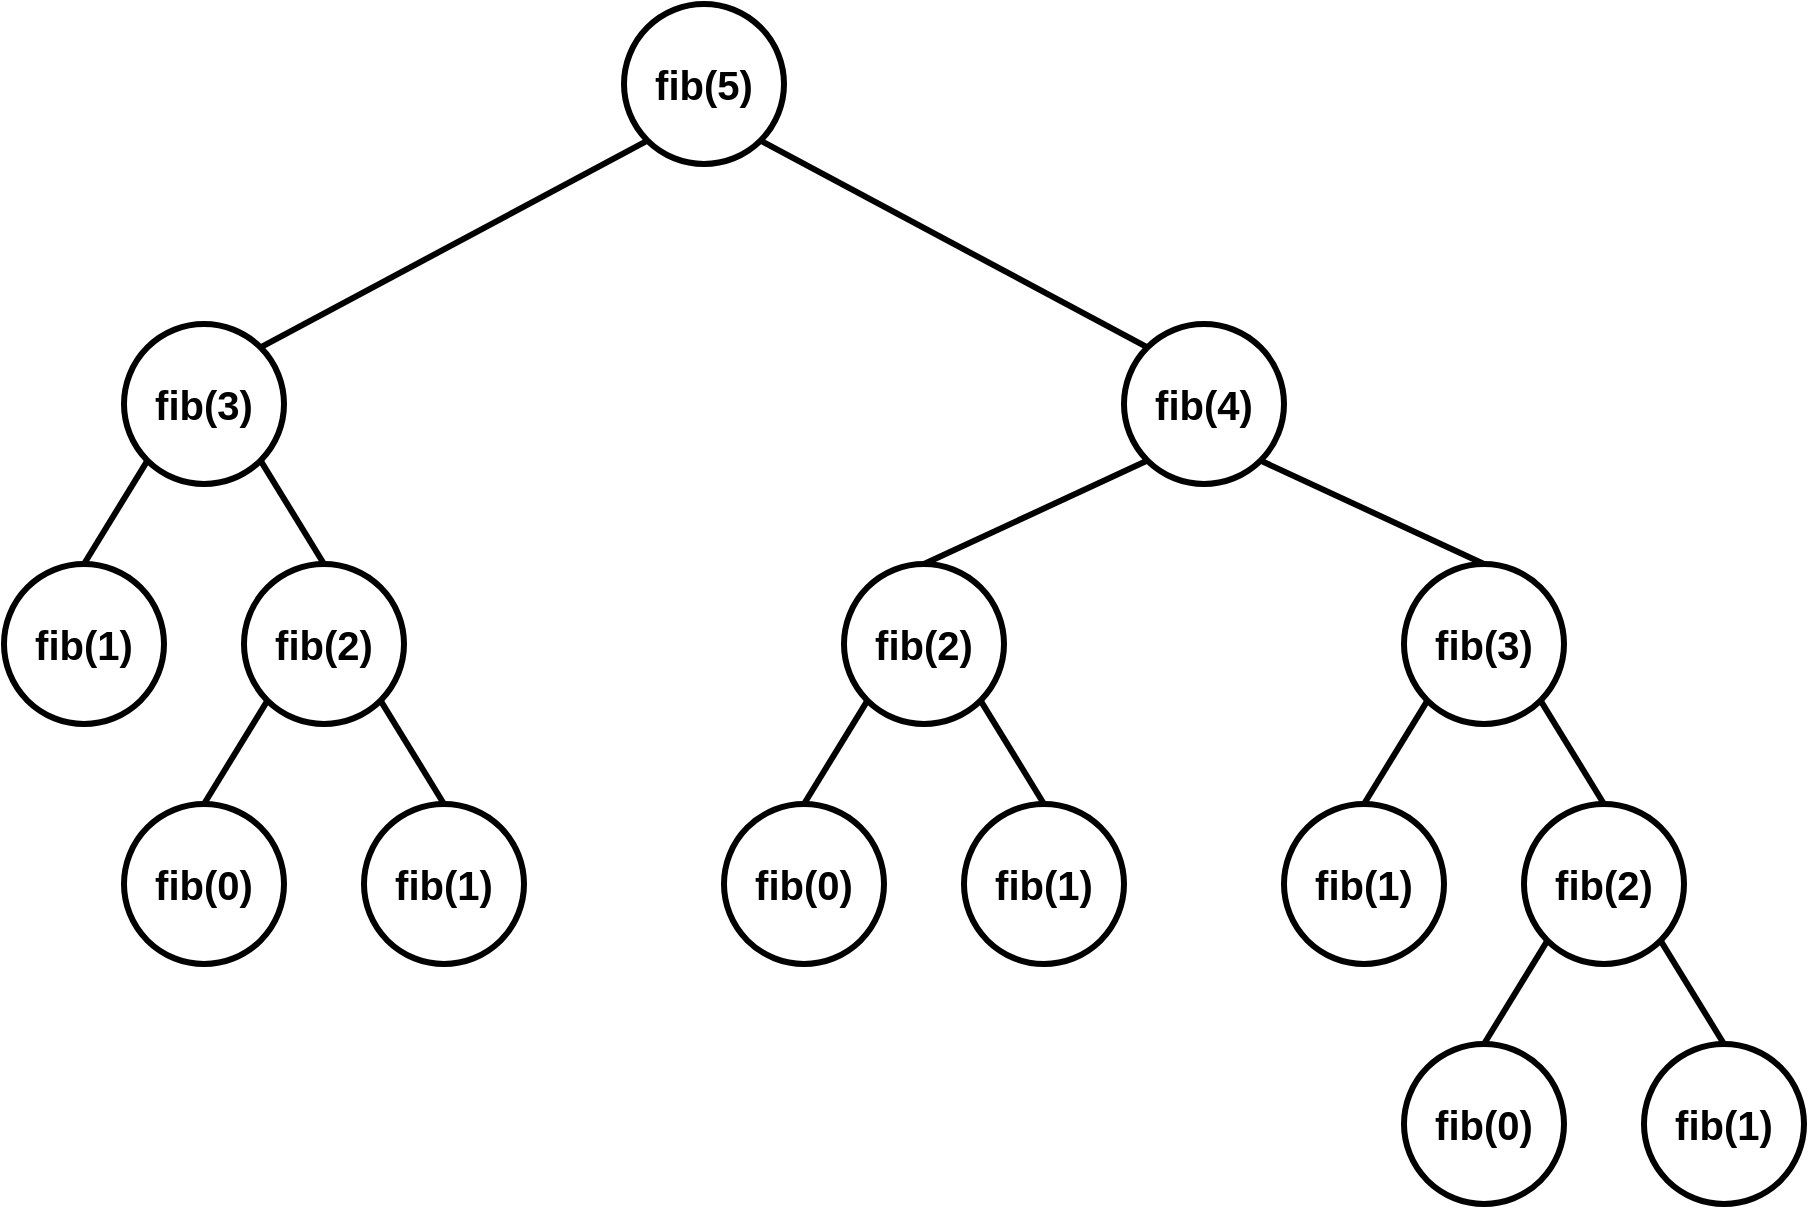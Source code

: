 <mxfile version="20.8.16" type="device"><diagram name="페이지-1" id="V3P7tdzR4vOY8KF21_iD"><mxGraphModel dx="1360" dy="843" grid="1" gridSize="10" guides="1" tooltips="1" connect="1" arrows="1" fold="1" page="1" pageScale="1" pageWidth="850" pageHeight="1100" math="0" shadow="0"><root><mxCell id="0"/><mxCell id="1" parent="0"/><mxCell id="xi960QgJWF0nTJ8SSEIm-17" style="rounded=0;orthogonalLoop=1;jettySize=auto;html=1;exitX=0;exitY=1;exitDx=0;exitDy=0;entryX=1;entryY=0;entryDx=0;entryDy=0;endArrow=none;endFill=0;strokeWidth=3;fontSize=20;" edge="1" parent="1" source="xi960QgJWF0nTJ8SSEIm-1" target="xi960QgJWF0nTJ8SSEIm-3"><mxGeometry relative="1" as="geometry"/></mxCell><mxCell id="xi960QgJWF0nTJ8SSEIm-18" style="edgeStyle=none;rounded=0;orthogonalLoop=1;jettySize=auto;html=1;exitX=1;exitY=1;exitDx=0;exitDy=0;entryX=0;entryY=0;entryDx=0;entryDy=0;endArrow=none;endFill=0;strokeWidth=3;fontSize=20;" edge="1" parent="1" source="xi960QgJWF0nTJ8SSEIm-1" target="xi960QgJWF0nTJ8SSEIm-8"><mxGeometry relative="1" as="geometry"/></mxCell><mxCell id="xi960QgJWF0nTJ8SSEIm-1" value="fib(5)" style="ellipse;whiteSpace=wrap;html=1;aspect=fixed;fontStyle=1;strokeWidth=3;fontSize=20;" vertex="1" parent="1"><mxGeometry x="370" y="280" width="80" height="80" as="geometry"/></mxCell><mxCell id="xi960QgJWF0nTJ8SSEIm-19" style="edgeStyle=none;rounded=0;orthogonalLoop=1;jettySize=auto;html=1;exitX=0;exitY=1;exitDx=0;exitDy=0;entryX=0.5;entryY=0;entryDx=0;entryDy=0;endArrow=none;endFill=0;strokeWidth=3;fontSize=20;" edge="1" parent="1" source="xi960QgJWF0nTJ8SSEIm-3" target="xi960QgJWF0nTJ8SSEIm-4"><mxGeometry relative="1" as="geometry"/></mxCell><mxCell id="xi960QgJWF0nTJ8SSEIm-20" style="edgeStyle=none;rounded=0;orthogonalLoop=1;jettySize=auto;html=1;exitX=1;exitY=1;exitDx=0;exitDy=0;entryX=0.5;entryY=0;entryDx=0;entryDy=0;endArrow=none;endFill=0;strokeWidth=3;fontSize=20;" edge="1" parent="1" source="xi960QgJWF0nTJ8SSEIm-3" target="xi960QgJWF0nTJ8SSEIm-5"><mxGeometry relative="1" as="geometry"/></mxCell><mxCell id="xi960QgJWF0nTJ8SSEIm-3" value="fib(3)" style="ellipse;whiteSpace=wrap;html=1;aspect=fixed;fontStyle=1;strokeWidth=3;fontSize=20;" vertex="1" parent="1"><mxGeometry x="120" y="440" width="80" height="80" as="geometry"/></mxCell><mxCell id="xi960QgJWF0nTJ8SSEIm-4" value="fib(1)" style="ellipse;whiteSpace=wrap;html=1;aspect=fixed;fontStyle=1;strokeWidth=3;fontSize=20;" vertex="1" parent="1"><mxGeometry x="60" y="560" width="80" height="80" as="geometry"/></mxCell><mxCell id="xi960QgJWF0nTJ8SSEIm-31" style="edgeStyle=none;rounded=0;orthogonalLoop=1;jettySize=auto;html=1;exitX=0;exitY=1;exitDx=0;exitDy=0;entryX=0.5;entryY=0;entryDx=0;entryDy=0;endArrow=none;endFill=0;strokeWidth=3;fontSize=20;" edge="1" parent="1" source="xi960QgJWF0nTJ8SSEIm-5" target="xi960QgJWF0nTJ8SSEIm-7"><mxGeometry relative="1" as="geometry"/></mxCell><mxCell id="xi960QgJWF0nTJ8SSEIm-32" style="edgeStyle=none;rounded=0;orthogonalLoop=1;jettySize=auto;html=1;exitX=1;exitY=1;exitDx=0;exitDy=0;entryX=0.5;entryY=0;entryDx=0;entryDy=0;endArrow=none;endFill=0;strokeWidth=3;fontSize=20;" edge="1" parent="1" source="xi960QgJWF0nTJ8SSEIm-5" target="xi960QgJWF0nTJ8SSEIm-6"><mxGeometry relative="1" as="geometry"/></mxCell><mxCell id="xi960QgJWF0nTJ8SSEIm-5" value="fib(2)" style="ellipse;whiteSpace=wrap;html=1;aspect=fixed;fontStyle=1;strokeWidth=3;fontSize=20;" vertex="1" parent="1"><mxGeometry x="180" y="560" width="80" height="80" as="geometry"/></mxCell><mxCell id="xi960QgJWF0nTJ8SSEIm-6" value="fib(1)" style="ellipse;whiteSpace=wrap;html=1;aspect=fixed;fontStyle=1;strokeWidth=3;fontSize=20;" vertex="1" parent="1"><mxGeometry x="240" y="680" width="80" height="80" as="geometry"/></mxCell><mxCell id="xi960QgJWF0nTJ8SSEIm-7" value="fib(0)" style="ellipse;whiteSpace=wrap;html=1;aspect=fixed;fontStyle=1;strokeWidth=3;fontSize=20;" vertex="1" parent="1"><mxGeometry x="120" y="680" width="80" height="80" as="geometry"/></mxCell><mxCell id="xi960QgJWF0nTJ8SSEIm-21" style="edgeStyle=none;rounded=0;orthogonalLoop=1;jettySize=auto;html=1;exitX=0;exitY=1;exitDx=0;exitDy=0;entryX=0.5;entryY=0;entryDx=0;entryDy=0;endArrow=none;endFill=0;strokeWidth=3;fontSize=20;" edge="1" parent="1" source="xi960QgJWF0nTJ8SSEIm-8" target="xi960QgJWF0nTJ8SSEIm-9"><mxGeometry relative="1" as="geometry"/></mxCell><mxCell id="xi960QgJWF0nTJ8SSEIm-22" style="edgeStyle=none;rounded=0;orthogonalLoop=1;jettySize=auto;html=1;exitX=1;exitY=1;exitDx=0;exitDy=0;entryX=0.5;entryY=0;entryDx=0;entryDy=0;endArrow=none;endFill=0;strokeWidth=3;fontSize=20;" edge="1" parent="1" source="xi960QgJWF0nTJ8SSEIm-8" target="xi960QgJWF0nTJ8SSEIm-10"><mxGeometry relative="1" as="geometry"/></mxCell><mxCell id="xi960QgJWF0nTJ8SSEIm-8" value="fib(4)" style="ellipse;whiteSpace=wrap;html=1;aspect=fixed;fontStyle=1;strokeWidth=3;fontSize=20;" vertex="1" parent="1"><mxGeometry x="620" y="440" width="80" height="80" as="geometry"/></mxCell><mxCell id="xi960QgJWF0nTJ8SSEIm-25" style="edgeStyle=none;rounded=0;orthogonalLoop=1;jettySize=auto;html=1;exitX=0;exitY=1;exitDx=0;exitDy=0;entryX=0.5;entryY=0;entryDx=0;entryDy=0;endArrow=none;endFill=0;strokeWidth=3;fontSize=20;" edge="1" parent="1" source="xi960QgJWF0nTJ8SSEIm-9" target="xi960QgJWF0nTJ8SSEIm-12"><mxGeometry relative="1" as="geometry"/></mxCell><mxCell id="xi960QgJWF0nTJ8SSEIm-26" style="edgeStyle=none;rounded=0;orthogonalLoop=1;jettySize=auto;html=1;exitX=1;exitY=1;exitDx=0;exitDy=0;entryX=0.5;entryY=0;entryDx=0;entryDy=0;endArrow=none;endFill=0;strokeWidth=3;fontSize=20;" edge="1" parent="1" source="xi960QgJWF0nTJ8SSEIm-9" target="xi960QgJWF0nTJ8SSEIm-11"><mxGeometry relative="1" as="geometry"/></mxCell><mxCell id="xi960QgJWF0nTJ8SSEIm-9" value="fib(2)" style="ellipse;whiteSpace=wrap;html=1;aspect=fixed;fontStyle=1;strokeWidth=3;fontSize=20;" vertex="1" parent="1"><mxGeometry x="480" y="560" width="80" height="80" as="geometry"/></mxCell><mxCell id="xi960QgJWF0nTJ8SSEIm-27" style="edgeStyle=none;rounded=0;orthogonalLoop=1;jettySize=auto;html=1;exitX=0;exitY=1;exitDx=0;exitDy=0;entryX=0.5;entryY=0;entryDx=0;entryDy=0;endArrow=none;endFill=0;strokeWidth=3;fontSize=20;" edge="1" parent="1" source="xi960QgJWF0nTJ8SSEIm-10" target="xi960QgJWF0nTJ8SSEIm-13"><mxGeometry relative="1" as="geometry"/></mxCell><mxCell id="xi960QgJWF0nTJ8SSEIm-28" style="edgeStyle=none;rounded=0;orthogonalLoop=1;jettySize=auto;html=1;exitX=1;exitY=1;exitDx=0;exitDy=0;entryX=0.5;entryY=0;entryDx=0;entryDy=0;endArrow=none;endFill=0;strokeWidth=3;fontSize=20;" edge="1" parent="1" source="xi960QgJWF0nTJ8SSEIm-10" target="xi960QgJWF0nTJ8SSEIm-14"><mxGeometry relative="1" as="geometry"/></mxCell><mxCell id="xi960QgJWF0nTJ8SSEIm-10" value="fib(3)" style="ellipse;whiteSpace=wrap;html=1;aspect=fixed;fontStyle=1;strokeWidth=3;fontSize=20;" vertex="1" parent="1"><mxGeometry x="760" y="560" width="80" height="80" as="geometry"/></mxCell><mxCell id="xi960QgJWF0nTJ8SSEIm-11" value="fib(1)" style="ellipse;whiteSpace=wrap;html=1;aspect=fixed;fontStyle=1;strokeWidth=3;fontSize=20;" vertex="1" parent="1"><mxGeometry x="540" y="680" width="80" height="80" as="geometry"/></mxCell><mxCell id="xi960QgJWF0nTJ8SSEIm-12" value="fib(0)" style="ellipse;whiteSpace=wrap;html=1;aspect=fixed;fontStyle=1;strokeWidth=3;fontSize=20;" vertex="1" parent="1"><mxGeometry x="420" y="680" width="80" height="80" as="geometry"/></mxCell><mxCell id="xi960QgJWF0nTJ8SSEIm-13" value="fib(1)" style="ellipse;whiteSpace=wrap;html=1;aspect=fixed;fontStyle=1;strokeWidth=3;fontSize=20;" vertex="1" parent="1"><mxGeometry x="700" y="680" width="80" height="80" as="geometry"/></mxCell><mxCell id="xi960QgJWF0nTJ8SSEIm-29" style="edgeStyle=none;rounded=0;orthogonalLoop=1;jettySize=auto;html=1;exitX=0;exitY=1;exitDx=0;exitDy=0;entryX=0.5;entryY=0;entryDx=0;entryDy=0;endArrow=none;endFill=0;strokeWidth=3;fontSize=20;" edge="1" parent="1" source="xi960QgJWF0nTJ8SSEIm-14" target="xi960QgJWF0nTJ8SSEIm-16"><mxGeometry relative="1" as="geometry"/></mxCell><mxCell id="xi960QgJWF0nTJ8SSEIm-30" style="edgeStyle=none;rounded=0;orthogonalLoop=1;jettySize=auto;html=1;exitX=1;exitY=1;exitDx=0;exitDy=0;entryX=0.5;entryY=0;entryDx=0;entryDy=0;endArrow=none;endFill=0;strokeWidth=3;fontSize=20;" edge="1" parent="1" source="xi960QgJWF0nTJ8SSEIm-14" target="xi960QgJWF0nTJ8SSEIm-15"><mxGeometry relative="1" as="geometry"/></mxCell><mxCell id="xi960QgJWF0nTJ8SSEIm-14" value="fib(2)" style="ellipse;whiteSpace=wrap;html=1;aspect=fixed;fontStyle=1;strokeWidth=3;fontSize=20;" vertex="1" parent="1"><mxGeometry x="820" y="680" width="80" height="80" as="geometry"/></mxCell><mxCell id="xi960QgJWF0nTJ8SSEIm-15" value="fib(1)" style="ellipse;whiteSpace=wrap;html=1;aspect=fixed;fontStyle=1;strokeWidth=3;fontSize=20;" vertex="1" parent="1"><mxGeometry x="880" y="800" width="80" height="80" as="geometry"/></mxCell><mxCell id="xi960QgJWF0nTJ8SSEIm-16" value="fib(0)" style="ellipse;whiteSpace=wrap;html=1;aspect=fixed;fontStyle=1;strokeWidth=3;fontSize=20;" vertex="1" parent="1"><mxGeometry x="760" y="800" width="80" height="80" as="geometry"/></mxCell></root></mxGraphModel></diagram></mxfile>